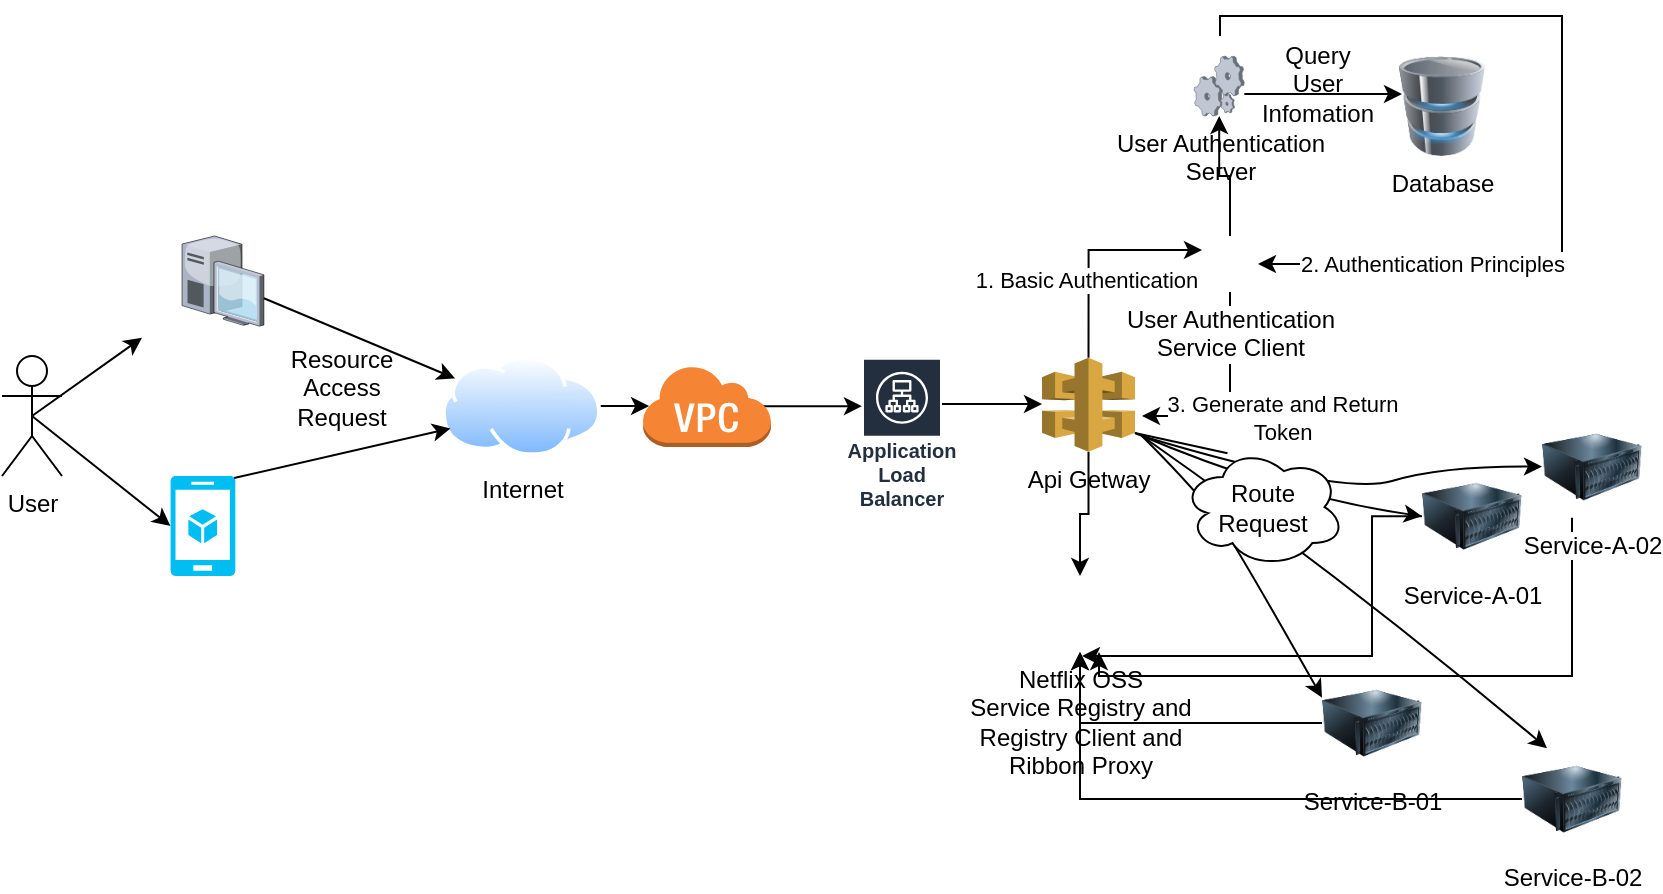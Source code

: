 <mxfile version="16.2.4" type="github">
  <diagram id="YiBS9SyUtZm0pEoMCczj" name="Page-1">
    <mxGraphModel dx="1022" dy="1492" grid="1" gridSize="10" guides="1" tooltips="1" connect="1" arrows="1" fold="1" page="1" pageScale="1" pageWidth="850" pageHeight="1100" math="0" shadow="0">
      <root>
        <mxCell id="0" />
        <mxCell id="1" parent="0" />
        <mxCell id="brArj6lu671APv80hZgv-5" value="" style="verticalLabelPosition=bottom;html=1;verticalAlign=top;align=center;strokeColor=none;fillColor=#00BEF2;shape=mxgraph.azure.mobile_services;pointerEvents=1;" vertex="1" parent="1">
          <mxGeometry x="104.22" y="200" width="32.5" height="50" as="geometry" />
        </mxCell>
        <mxCell id="brArj6lu671APv80hZgv-8" value="" style="group" vertex="1" connectable="0" parent="1">
          <mxGeometry x="90" y="80" width="60.94" height="67.68" as="geometry" />
        </mxCell>
        <mxCell id="brArj6lu671APv80hZgv-3" value="" style="verticalLabelPosition=bottom;sketch=0;aspect=fixed;html=1;verticalAlign=top;strokeColor=none;align=center;outlineConnect=0;shape=mxgraph.citrix.desktop;" vertex="1" parent="brArj6lu671APv80hZgv-8">
          <mxGeometry x="20" width="40.94" height="45.08" as="geometry" />
        </mxCell>
        <mxCell id="brArj6lu671APv80hZgv-1" value="" style="shape=image;html=1;verticalAlign=top;verticalLabelPosition=bottom;labelBackgroundColor=#ffffff;imageAspect=0;aspect=fixed;image=https://cdn3.iconfinder.com/data/icons/3d-applications/128/app_icons_web_development___chrome_logo_website_browser_google.png" vertex="1" parent="brArj6lu671APv80hZgv-8">
          <mxGeometry y="20" width="47.68" height="47.68" as="geometry" />
        </mxCell>
        <mxCell id="brArj6lu671APv80hZgv-15" style="edgeStyle=orthogonalEdgeStyle;rounded=0;orthogonalLoop=1;jettySize=auto;html=1;entryX=0.055;entryY=0.5;entryDx=0;entryDy=0;entryPerimeter=0;" edge="1" parent="1" source="brArj6lu671APv80hZgv-9" target="brArj6lu671APv80hZgv-14">
          <mxGeometry relative="1" as="geometry" />
        </mxCell>
        <mxCell id="brArj6lu671APv80hZgv-9" value="&lt;div&gt;Internet&lt;/div&gt;" style="aspect=fixed;perimeter=ellipsePerimeter;html=1;align=center;shadow=0;dashed=0;spacingTop=3;image;image=img/lib/active_directory/internet_cloud.svg;" vertex="1" parent="1">
          <mxGeometry x="240" y="140" width="79.37" height="50" as="geometry" />
        </mxCell>
        <mxCell id="brArj6lu671APv80hZgv-11" value="" style="curved=1;endArrow=classic;html=1;rounded=0;" edge="1" parent="1" source="brArj6lu671APv80hZgv-3" target="brArj6lu671APv80hZgv-9">
          <mxGeometry width="50" height="50" relative="1" as="geometry">
            <mxPoint x="400" y="230" as="sourcePoint" />
            <mxPoint x="450" y="180" as="targetPoint" />
          </mxGeometry>
        </mxCell>
        <mxCell id="brArj6lu671APv80hZgv-12" value="" style="curved=1;endArrow=classic;html=1;rounded=0;exitX=0.98;exitY=0.02;exitDx=0;exitDy=0;exitPerimeter=0;entryX=0;entryY=0.75;entryDx=0;entryDy=0;" edge="1" parent="1" source="brArj6lu671APv80hZgv-5" target="brArj6lu671APv80hZgv-9">
          <mxGeometry width="50" height="50" relative="1" as="geometry">
            <mxPoint x="210" y="170" as="sourcePoint" />
            <mxPoint x="263.039" y="140.267" as="targetPoint" />
          </mxGeometry>
        </mxCell>
        <mxCell id="brArj6lu671APv80hZgv-13" value="Resource Access Request" style="text;html=1;strokeColor=none;fillColor=none;align=center;verticalAlign=middle;whiteSpace=wrap;rounded=0;" vertex="1" parent="1">
          <mxGeometry x="160" y="140.9" width="60" height="30" as="geometry" />
        </mxCell>
        <mxCell id="brArj6lu671APv80hZgv-18" style="edgeStyle=orthogonalEdgeStyle;rounded=0;orthogonalLoop=1;jettySize=auto;html=1;" edge="1" parent="1" target="brArj6lu671APv80hZgv-16">
          <mxGeometry relative="1" as="geometry">
            <mxPoint x="398.5" y="165.1" as="sourcePoint" />
            <mxPoint x="444" y="180.9" as="targetPoint" />
            <Array as="points">
              <mxPoint x="440" y="165" />
              <mxPoint x="440" y="165" />
            </Array>
          </mxGeometry>
        </mxCell>
        <mxCell id="brArj6lu671APv80hZgv-14" value="" style="outlineConnect=0;dashed=0;verticalLabelPosition=bottom;verticalAlign=top;align=center;html=1;shape=mxgraph.aws3.virtual_private_cloud;fillColor=#F58534;gradientColor=none;" vertex="1" parent="1">
          <mxGeometry x="340" y="144.45" width="64.5" height="41.1" as="geometry" />
        </mxCell>
        <mxCell id="brArj6lu671APv80hZgv-19" style="edgeStyle=orthogonalEdgeStyle;rounded=0;orthogonalLoop=1;jettySize=auto;html=1;" edge="1" parent="1" source="brArj6lu671APv80hZgv-16" target="brArj6lu671APv80hZgv-17">
          <mxGeometry relative="1" as="geometry">
            <Array as="points">
              <mxPoint x="500" y="164" />
              <mxPoint x="500" y="164" />
            </Array>
          </mxGeometry>
        </mxCell>
        <mxCell id="brArj6lu671APv80hZgv-16" value="Application Load Balancer" style="sketch=0;outlineConnect=0;fontColor=#232F3E;gradientColor=none;strokeColor=#ffffff;fillColor=#232F3E;dashed=0;verticalLabelPosition=middle;verticalAlign=bottom;align=center;html=1;whiteSpace=wrap;fontSize=10;fontStyle=1;spacing=3;shape=mxgraph.aws4.productIcon;prIcon=mxgraph.aws4.application_load_balancer;" vertex="1" parent="1">
          <mxGeometry x="450" y="140.9" width="40" height="80" as="geometry" />
        </mxCell>
        <mxCell id="brArj6lu671APv80hZgv-26" style="edgeStyle=orthogonalEdgeStyle;rounded=0;orthogonalLoop=1;jettySize=auto;html=1;entryX=0;entryY=0.25;entryDx=0;entryDy=0;exitX=0.5;exitY=0;exitDx=0;exitDy=0;exitPerimeter=0;" edge="1" parent="1" source="brArj6lu671APv80hZgv-17" target="brArj6lu671APv80hZgv-20">
          <mxGeometry relative="1" as="geometry" />
        </mxCell>
        <mxCell id="brArj6lu671APv80hZgv-27" value="1. Basic Authentication" style="edgeLabel;html=1;align=center;verticalAlign=middle;resizable=0;points=[];" vertex="1" connectable="0" parent="brArj6lu671APv80hZgv-26">
          <mxGeometry x="-0.297" y="2" relative="1" as="geometry">
            <mxPoint as="offset" />
          </mxGeometry>
        </mxCell>
        <mxCell id="brArj6lu671APv80hZgv-33" style="edgeStyle=orthogonalEdgeStyle;rounded=0;orthogonalLoop=1;jettySize=auto;html=1;" edge="1" parent="1" source="brArj6lu671APv80hZgv-17" target="brArj6lu671APv80hZgv-32">
          <mxGeometry relative="1" as="geometry" />
        </mxCell>
        <mxCell id="brArj6lu671APv80hZgv-17" value="Api Getway" style="outlineConnect=0;dashed=0;verticalLabelPosition=bottom;verticalAlign=top;align=center;html=1;shape=mxgraph.aws3.api_gateway;fillColor=#D9A741;gradientColor=none;" vertex="1" parent="1">
          <mxGeometry x="540" y="140.9" width="46.5" height="47" as="geometry" />
        </mxCell>
        <mxCell id="brArj6lu671APv80hZgv-25" style="edgeStyle=orthogonalEdgeStyle;rounded=0;orthogonalLoop=1;jettySize=auto;html=1;" edge="1" parent="1" source="brArj6lu671APv80hZgv-20" target="brArj6lu671APv80hZgv-21">
          <mxGeometry relative="1" as="geometry" />
        </mxCell>
        <mxCell id="brArj6lu671APv80hZgv-28" style="edgeStyle=orthogonalEdgeStyle;rounded=0;orthogonalLoop=1;jettySize=auto;html=1;exitX=0.5;exitY=1;exitDx=0;exitDy=0;" edge="1" parent="1" source="brArj6lu671APv80hZgv-20">
          <mxGeometry relative="1" as="geometry">
            <mxPoint x="590" y="170" as="targetPoint" />
            <Array as="points">
              <mxPoint x="634" y="170" />
              <mxPoint x="590" y="170" />
            </Array>
          </mxGeometry>
        </mxCell>
        <mxCell id="brArj6lu671APv80hZgv-29" value="&lt;div&gt;3. Generate and Return&lt;br&gt;&lt;/div&gt;&lt;div&gt;Token&lt;/div&gt;" style="edgeLabel;html=1;align=center;verticalAlign=middle;resizable=0;points=[];" vertex="1" connectable="0" parent="brArj6lu671APv80hZgv-28">
          <mxGeometry x="0.207" relative="1" as="geometry">
            <mxPoint x="28" y="1" as="offset" />
          </mxGeometry>
        </mxCell>
        <mxCell id="brArj6lu671APv80hZgv-20" value="&lt;div&gt;User Authentication&lt;/div&gt;&lt;div&gt;Service Client&lt;br&gt;&lt;/div&gt;" style="shape=image;html=1;verticalAlign=top;verticalLabelPosition=bottom;labelBackgroundColor=#ffffff;imageAspect=0;aspect=fixed;image=https://cdn1.iconfinder.com/data/icons/nuvola2/48x48/actions/kgpg_identity.png" vertex="1" parent="1">
          <mxGeometry x="620" y="80" width="28" height="28" as="geometry" />
        </mxCell>
        <mxCell id="brArj6lu671APv80hZgv-23" style="edgeStyle=orthogonalEdgeStyle;rounded=0;orthogonalLoop=1;jettySize=auto;html=1;" edge="1" parent="1" source="brArj6lu671APv80hZgv-21">
          <mxGeometry relative="1" as="geometry">
            <mxPoint x="720" y="9" as="targetPoint" />
            <Array as="points">
              <mxPoint x="700" y="9" />
              <mxPoint x="700" y="9" />
            </Array>
          </mxGeometry>
        </mxCell>
        <mxCell id="brArj6lu671APv80hZgv-30" style="edgeStyle=orthogonalEdgeStyle;rounded=0;orthogonalLoop=1;jettySize=auto;html=1;entryX=1;entryY=0.5;entryDx=0;entryDy=0;" edge="1" parent="1" target="brArj6lu671APv80hZgv-20">
          <mxGeometry relative="1" as="geometry">
            <mxPoint x="629" y="-20" as="sourcePoint" />
            <Array as="points">
              <mxPoint x="629" y="-30" />
              <mxPoint x="800" y="-30" />
              <mxPoint x="800" y="94" />
            </Array>
          </mxGeometry>
        </mxCell>
        <mxCell id="brArj6lu671APv80hZgv-31" value="2. Authentication Principles" style="edgeLabel;html=1;align=center;verticalAlign=middle;resizable=0;points=[];" vertex="1" connectable="0" parent="brArj6lu671APv80hZgv-30">
          <mxGeometry x="0.619" relative="1" as="geometry">
            <mxPoint as="offset" />
          </mxGeometry>
        </mxCell>
        <mxCell id="brArj6lu671APv80hZgv-21" value="&lt;div&gt;User Authentication&lt;/div&gt;&lt;div&gt;Server&lt;br&gt;&lt;/div&gt;" style="verticalLabelPosition=bottom;sketch=0;aspect=fixed;html=1;verticalAlign=top;strokeColor=none;align=center;outlineConnect=0;shape=mxgraph.citrix.process;" vertex="1" parent="1">
          <mxGeometry x="616" y="-10" width="25.16" height="30" as="geometry" />
        </mxCell>
        <mxCell id="brArj6lu671APv80hZgv-22" value="Database" style="image;html=1;image=img/lib/clip_art/computers/Database_128x128.png" vertex="1" parent="1">
          <mxGeometry x="710" y="-10" width="60" height="50" as="geometry" />
        </mxCell>
        <mxCell id="brArj6lu671APv80hZgv-24" value="Query User Infomation" style="text;html=1;strokeColor=none;fillColor=none;align=center;verticalAlign=middle;whiteSpace=wrap;rounded=0;" vertex="1" parent="1">
          <mxGeometry x="648" y="-11" width="60" height="30" as="geometry" />
        </mxCell>
        <mxCell id="brArj6lu671APv80hZgv-32" value="&lt;div&gt;Netflix OSS&lt;/div&gt;&lt;div&gt;Service Registry and&lt;/div&gt;&lt;div&gt;Registry Client and&lt;/div&gt;&lt;div&gt;Ribbon Proxy&lt;br&gt;&lt;/div&gt;" style="shape=image;html=1;verticalAlign=top;verticalLabelPosition=bottom;labelBackgroundColor=#ffffff;imageAspect=0;aspect=fixed;image=https://cdn3.iconfinder.com/data/icons/3d-applications/128/app_icons_media___netflix_logo_website_movie_series_multimedia_streaming_stream.png" vertex="1" parent="1">
          <mxGeometry x="540" y="250" width="38" height="38" as="geometry" />
        </mxCell>
        <mxCell id="brArj6lu671APv80hZgv-44" style="edgeStyle=orthogonalEdgeStyle;rounded=0;orthogonalLoop=1;jettySize=auto;html=1;" edge="1" parent="1" source="brArj6lu671APv80hZgv-34">
          <mxGeometry relative="1" as="geometry">
            <mxPoint x="560" y="290" as="targetPoint" />
            <Array as="points">
              <mxPoint x="705" y="290" />
            </Array>
          </mxGeometry>
        </mxCell>
        <mxCell id="brArj6lu671APv80hZgv-34" value="Service-A-01" style="image;html=1;image=img/lib/clip_art/computers/Server_128x128.png" vertex="1" parent="1">
          <mxGeometry x="730" y="194.65" width="50" height="50.9" as="geometry" />
        </mxCell>
        <mxCell id="brArj6lu671APv80hZgv-45" style="edgeStyle=orthogonalEdgeStyle;rounded=0;orthogonalLoop=1;jettySize=auto;html=1;entryX=0.75;entryY=1;entryDx=0;entryDy=0;" edge="1" parent="1" source="brArj6lu671APv80hZgv-35" target="brArj6lu671APv80hZgv-32">
          <mxGeometry relative="1" as="geometry">
            <Array as="points">
              <mxPoint x="805" y="300" />
              <mxPoint x="569" y="300" />
            </Array>
          </mxGeometry>
        </mxCell>
        <mxCell id="brArj6lu671APv80hZgv-35" value="Service-A-02" style="image;html=1;image=img/lib/clip_art/computers/Server_128x128.png" vertex="1" parent="1">
          <mxGeometry x="790" y="170" width="50" height="50.9" as="geometry" />
        </mxCell>
        <mxCell id="brArj6lu671APv80hZgv-42" style="edgeStyle=orthogonalEdgeStyle;rounded=0;orthogonalLoop=1;jettySize=auto;html=1;" edge="1" parent="1" source="brArj6lu671APv80hZgv-40" target="brArj6lu671APv80hZgv-32">
          <mxGeometry relative="1" as="geometry" />
        </mxCell>
        <mxCell id="brArj6lu671APv80hZgv-40" value="Service-B-01" style="image;html=1;image=img/lib/clip_art/computers/Server_128x128.png" vertex="1" parent="1">
          <mxGeometry x="680" y="298.1" width="50" height="50.9" as="geometry" />
        </mxCell>
        <mxCell id="brArj6lu671APv80hZgv-43" style="edgeStyle=orthogonalEdgeStyle;rounded=0;orthogonalLoop=1;jettySize=auto;html=1;" edge="1" parent="1" source="brArj6lu671APv80hZgv-41" target="brArj6lu671APv80hZgv-32">
          <mxGeometry relative="1" as="geometry" />
        </mxCell>
        <mxCell id="brArj6lu671APv80hZgv-41" value="Service-B-02" style="image;html=1;image=img/lib/clip_art/computers/Server_128x128.png" vertex="1" parent="1">
          <mxGeometry x="780" y="336.1" width="50" height="50.9" as="geometry" />
        </mxCell>
        <mxCell id="brArj6lu671APv80hZgv-47" value="" style="curved=1;endArrow=classic;html=1;rounded=0;entryX=0;entryY=0.5;entryDx=0;entryDy=0;exitX=1;exitY=0.8;exitDx=0;exitDy=0;exitPerimeter=0;" edge="1" parent="1" source="brArj6lu671APv80hZgv-17" target="brArj6lu671APv80hZgv-34">
          <mxGeometry width="50" height="50" relative="1" as="geometry">
            <mxPoint x="580" y="190" as="sourcePoint" />
            <mxPoint x="560" y="250" as="targetPoint" />
            <Array as="points">
              <mxPoint x="660" y="210" />
            </Array>
          </mxGeometry>
        </mxCell>
        <mxCell id="brArj6lu671APv80hZgv-48" value="" style="curved=1;endArrow=classic;html=1;rounded=0;" edge="1" parent="1" target="brArj6lu671APv80hZgv-35">
          <mxGeometry width="50" height="50" relative="1" as="geometry">
            <mxPoint x="590" y="180" as="sourcePoint" />
            <mxPoint x="690" y="234.55" as="targetPoint" />
            <Array as="points">
              <mxPoint x="690" y="210" />
              <mxPoint x="740" y="195" />
            </Array>
          </mxGeometry>
        </mxCell>
        <mxCell id="brArj6lu671APv80hZgv-49" value="" style="curved=1;endArrow=classic;html=1;rounded=0;entryX=0;entryY=0.25;entryDx=0;entryDy=0;" edge="1" parent="1" target="brArj6lu671APv80hZgv-40">
          <mxGeometry width="50" height="50" relative="1" as="geometry">
            <mxPoint x="590" y="180" as="sourcePoint" />
            <mxPoint x="690" y="234.55" as="targetPoint" />
            <Array as="points">
              <mxPoint x="620" y="210" />
              <mxPoint x="640" y="240" />
            </Array>
          </mxGeometry>
        </mxCell>
        <mxCell id="brArj6lu671APv80hZgv-50" value="" style="curved=1;endArrow=classic;html=1;rounded=0;entryX=0.25;entryY=0;entryDx=0;entryDy=0;startArrow=none;" edge="1" parent="1" target="brArj6lu671APv80hZgv-41">
          <mxGeometry width="50" height="50" relative="1" as="geometry">
            <mxPoint x="590" y="180" as="sourcePoint" />
            <mxPoint x="690" y="320.825" as="targetPoint" />
            <Array as="points">
              <mxPoint x="690" y="250" />
            </Array>
          </mxGeometry>
        </mxCell>
        <mxCell id="brArj6lu671APv80hZgv-51" value="&lt;div&gt;Route&lt;/div&gt;&lt;div&gt;Request&lt;br&gt;&lt;/div&gt;" style="ellipse;shape=cloud;whiteSpace=wrap;html=1;" vertex="1" parent="1">
          <mxGeometry x="610.0" y="185.55" width="81.42" height="60" as="geometry" />
        </mxCell>
        <mxCell id="brArj6lu671APv80hZgv-52" value="" style="curved=1;endArrow=none;html=1;rounded=0;entryX=0.25;entryY=0;entryDx=0;entryDy=0;exitX=1;exitY=0.8;exitDx=0;exitDy=0;exitPerimeter=0;" edge="1" parent="1" source="brArj6lu671APv80hZgv-17" target="brArj6lu671APv80hZgv-51">
          <mxGeometry width="50" height="50" relative="1" as="geometry">
            <mxPoint x="586.5" y="178.5" as="sourcePoint" />
            <mxPoint x="792.5" y="336.1" as="targetPoint" />
          </mxGeometry>
        </mxCell>
        <mxCell id="brArj6lu671APv80hZgv-53" value="User" style="shape=umlActor;verticalLabelPosition=bottom;verticalAlign=top;html=1;outlineConnect=0;" vertex="1" parent="1">
          <mxGeometry x="20" y="140" width="30" height="60" as="geometry" />
        </mxCell>
        <mxCell id="brArj6lu671APv80hZgv-54" value="" style="endArrow=classic;html=1;rounded=0;exitX=0.5;exitY=0.5;exitDx=0;exitDy=0;exitPerimeter=0;" edge="1" parent="1" source="brArj6lu671APv80hZgv-53">
          <mxGeometry width="50" height="50" relative="1" as="geometry">
            <mxPoint x="40" y="180.9" as="sourcePoint" />
            <mxPoint x="90" y="130.9" as="targetPoint" />
          </mxGeometry>
        </mxCell>
        <mxCell id="brArj6lu671APv80hZgv-55" value="" style="endArrow=classic;html=1;rounded=0;exitX=0.5;exitY=0.5;exitDx=0;exitDy=0;exitPerimeter=0;entryX=0;entryY=0.5;entryDx=0;entryDy=0;entryPerimeter=0;" edge="1" parent="1" source="brArj6lu671APv80hZgv-53" target="brArj6lu671APv80hZgv-5">
          <mxGeometry width="50" height="50" relative="1" as="geometry">
            <mxPoint x="45" y="180" as="sourcePoint" />
            <mxPoint x="100" y="140.9" as="targetPoint" />
          </mxGeometry>
        </mxCell>
      </root>
    </mxGraphModel>
  </diagram>
</mxfile>
